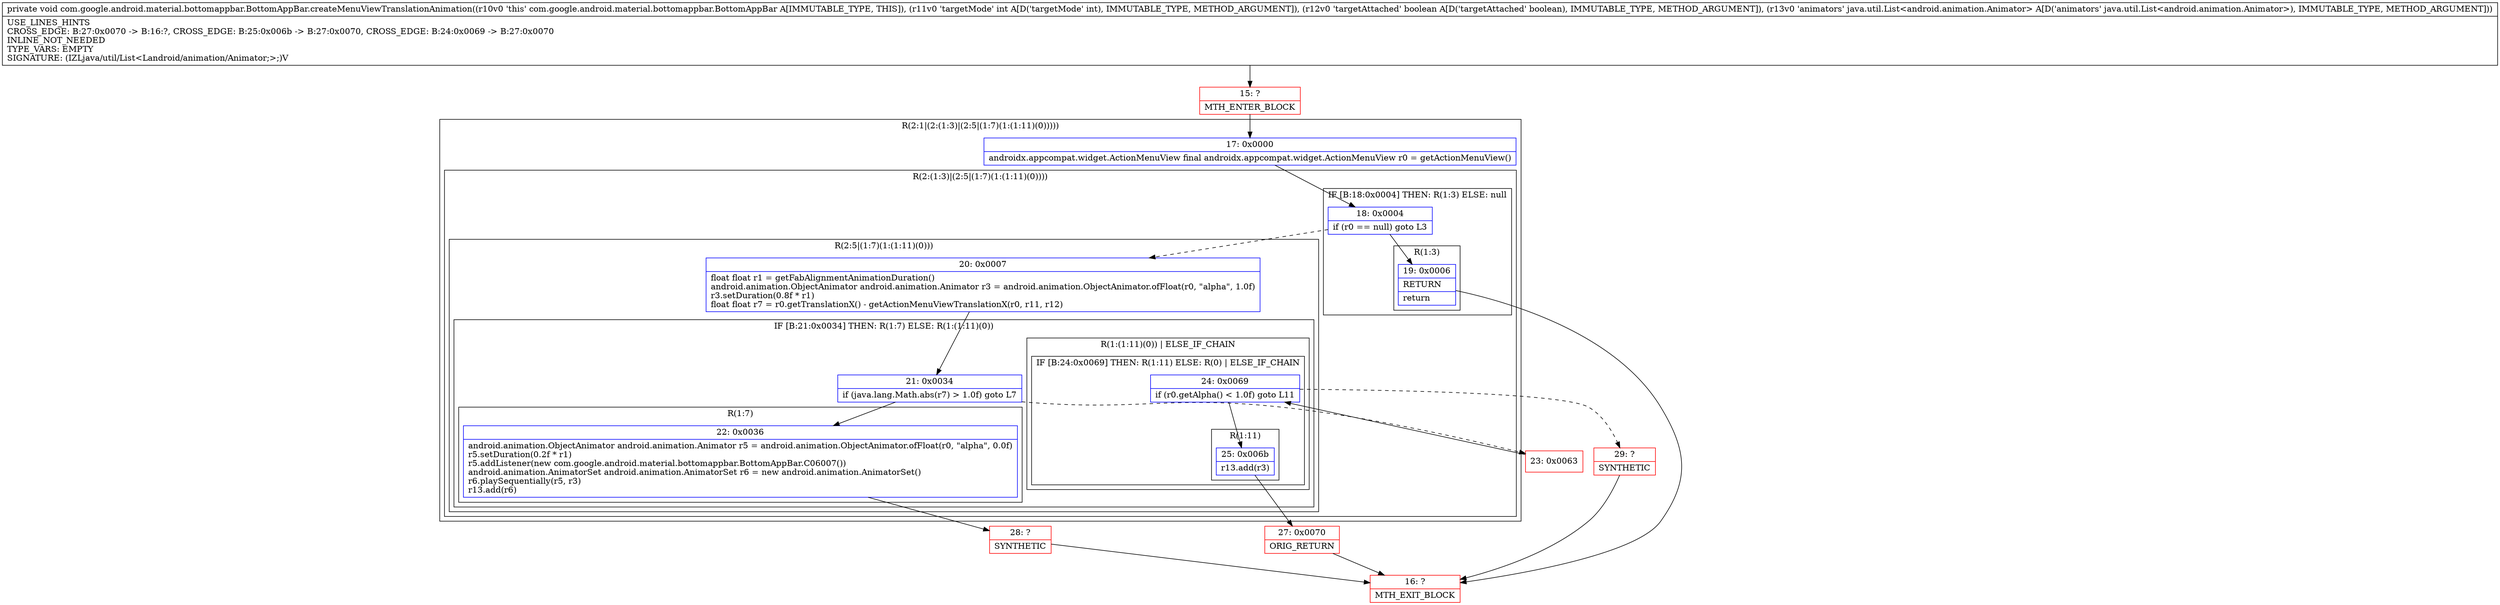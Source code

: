 digraph "CFG forcom.google.android.material.bottomappbar.BottomAppBar.createMenuViewTranslationAnimation(IZLjava\/util\/List;)V" {
subgraph cluster_Region_401949134 {
label = "R(2:1|(2:(1:3)|(2:5|(1:7)(1:(1:11)(0)))))";
node [shape=record,color=blue];
Node_17 [shape=record,label="{17\:\ 0x0000|androidx.appcompat.widget.ActionMenuView final androidx.appcompat.widget.ActionMenuView r0 = getActionMenuView()\l}"];
subgraph cluster_Region_604243318 {
label = "R(2:(1:3)|(2:5|(1:7)(1:(1:11)(0))))";
node [shape=record,color=blue];
subgraph cluster_IfRegion_1759875750 {
label = "IF [B:18:0x0004] THEN: R(1:3) ELSE: null";
node [shape=record,color=blue];
Node_18 [shape=record,label="{18\:\ 0x0004|if (r0 == null) goto L3\l}"];
subgraph cluster_Region_2116264896 {
label = "R(1:3)";
node [shape=record,color=blue];
Node_19 [shape=record,label="{19\:\ 0x0006|RETURN\l|return\l}"];
}
}
subgraph cluster_Region_644924105 {
label = "R(2:5|(1:7)(1:(1:11)(0)))";
node [shape=record,color=blue];
Node_20 [shape=record,label="{20\:\ 0x0007|float float r1 = getFabAlignmentAnimationDuration()\landroid.animation.ObjectAnimator android.animation.Animator r3 = android.animation.ObjectAnimator.ofFloat(r0, \"alpha\", 1.0f)\lr3.setDuration(0.8f * r1)\lfloat float r7 = r0.getTranslationX() \- getActionMenuViewTranslationX(r0, r11, r12)\l}"];
subgraph cluster_IfRegion_356303704 {
label = "IF [B:21:0x0034] THEN: R(1:7) ELSE: R(1:(1:11)(0))";
node [shape=record,color=blue];
Node_21 [shape=record,label="{21\:\ 0x0034|if (java.lang.Math.abs(r7) \> 1.0f) goto L7\l}"];
subgraph cluster_Region_1283995383 {
label = "R(1:7)";
node [shape=record,color=blue];
Node_22 [shape=record,label="{22\:\ 0x0036|android.animation.ObjectAnimator android.animation.Animator r5 = android.animation.ObjectAnimator.ofFloat(r0, \"alpha\", 0.0f)\lr5.setDuration(0.2f * r1)\lr5.addListener(new com.google.android.material.bottomappbar.BottomAppBar.C06007())\landroid.animation.AnimatorSet android.animation.AnimatorSet r6 = new android.animation.AnimatorSet()\lr6.playSequentially(r5, r3)\lr13.add(r6)\l}"];
}
subgraph cluster_Region_361278260 {
label = "R(1:(1:11)(0)) | ELSE_IF_CHAIN\l";
node [shape=record,color=blue];
subgraph cluster_IfRegion_1909388697 {
label = "IF [B:24:0x0069] THEN: R(1:11) ELSE: R(0) | ELSE_IF_CHAIN\l";
node [shape=record,color=blue];
Node_24 [shape=record,label="{24\:\ 0x0069|if (r0.getAlpha() \< 1.0f) goto L11\l}"];
subgraph cluster_Region_905591204 {
label = "R(1:11)";
node [shape=record,color=blue];
Node_25 [shape=record,label="{25\:\ 0x006b|r13.add(r3)\l}"];
}
subgraph cluster_Region_1681623957 {
label = "R(0)";
node [shape=record,color=blue];
}
}
}
}
}
}
}
Node_15 [shape=record,color=red,label="{15\:\ ?|MTH_ENTER_BLOCK\l}"];
Node_16 [shape=record,color=red,label="{16\:\ ?|MTH_EXIT_BLOCK\l}"];
Node_28 [shape=record,color=red,label="{28\:\ ?|SYNTHETIC\l}"];
Node_23 [shape=record,color=red,label="{23\:\ 0x0063}"];
Node_27 [shape=record,color=red,label="{27\:\ 0x0070|ORIG_RETURN\l}"];
Node_29 [shape=record,color=red,label="{29\:\ ?|SYNTHETIC\l}"];
MethodNode[shape=record,label="{private void com.google.android.material.bottomappbar.BottomAppBar.createMenuViewTranslationAnimation((r10v0 'this' com.google.android.material.bottomappbar.BottomAppBar A[IMMUTABLE_TYPE, THIS]), (r11v0 'targetMode' int A[D('targetMode' int), IMMUTABLE_TYPE, METHOD_ARGUMENT]), (r12v0 'targetAttached' boolean A[D('targetAttached' boolean), IMMUTABLE_TYPE, METHOD_ARGUMENT]), (r13v0 'animators' java.util.List\<android.animation.Animator\> A[D('animators' java.util.List\<android.animation.Animator\>), IMMUTABLE_TYPE, METHOD_ARGUMENT]))  | USE_LINES_HINTS\lCROSS_EDGE: B:27:0x0070 \-\> B:16:?, CROSS_EDGE: B:25:0x006b \-\> B:27:0x0070, CROSS_EDGE: B:24:0x0069 \-\> B:27:0x0070\lINLINE_NOT_NEEDED\lTYPE_VARS: EMPTY\lSIGNATURE: (IZLjava\/util\/List\<Landroid\/animation\/Animator;\>;)V\l}"];
MethodNode -> Node_15;Node_17 -> Node_18;
Node_18 -> Node_19;
Node_18 -> Node_20[style=dashed];
Node_19 -> Node_16;
Node_20 -> Node_21;
Node_21 -> Node_22;
Node_21 -> Node_23[style=dashed];
Node_22 -> Node_28;
Node_24 -> Node_25;
Node_24 -> Node_29[style=dashed];
Node_25 -> Node_27;
Node_15 -> Node_17;
Node_28 -> Node_16;
Node_23 -> Node_24;
Node_27 -> Node_16;
Node_29 -> Node_16;
}

